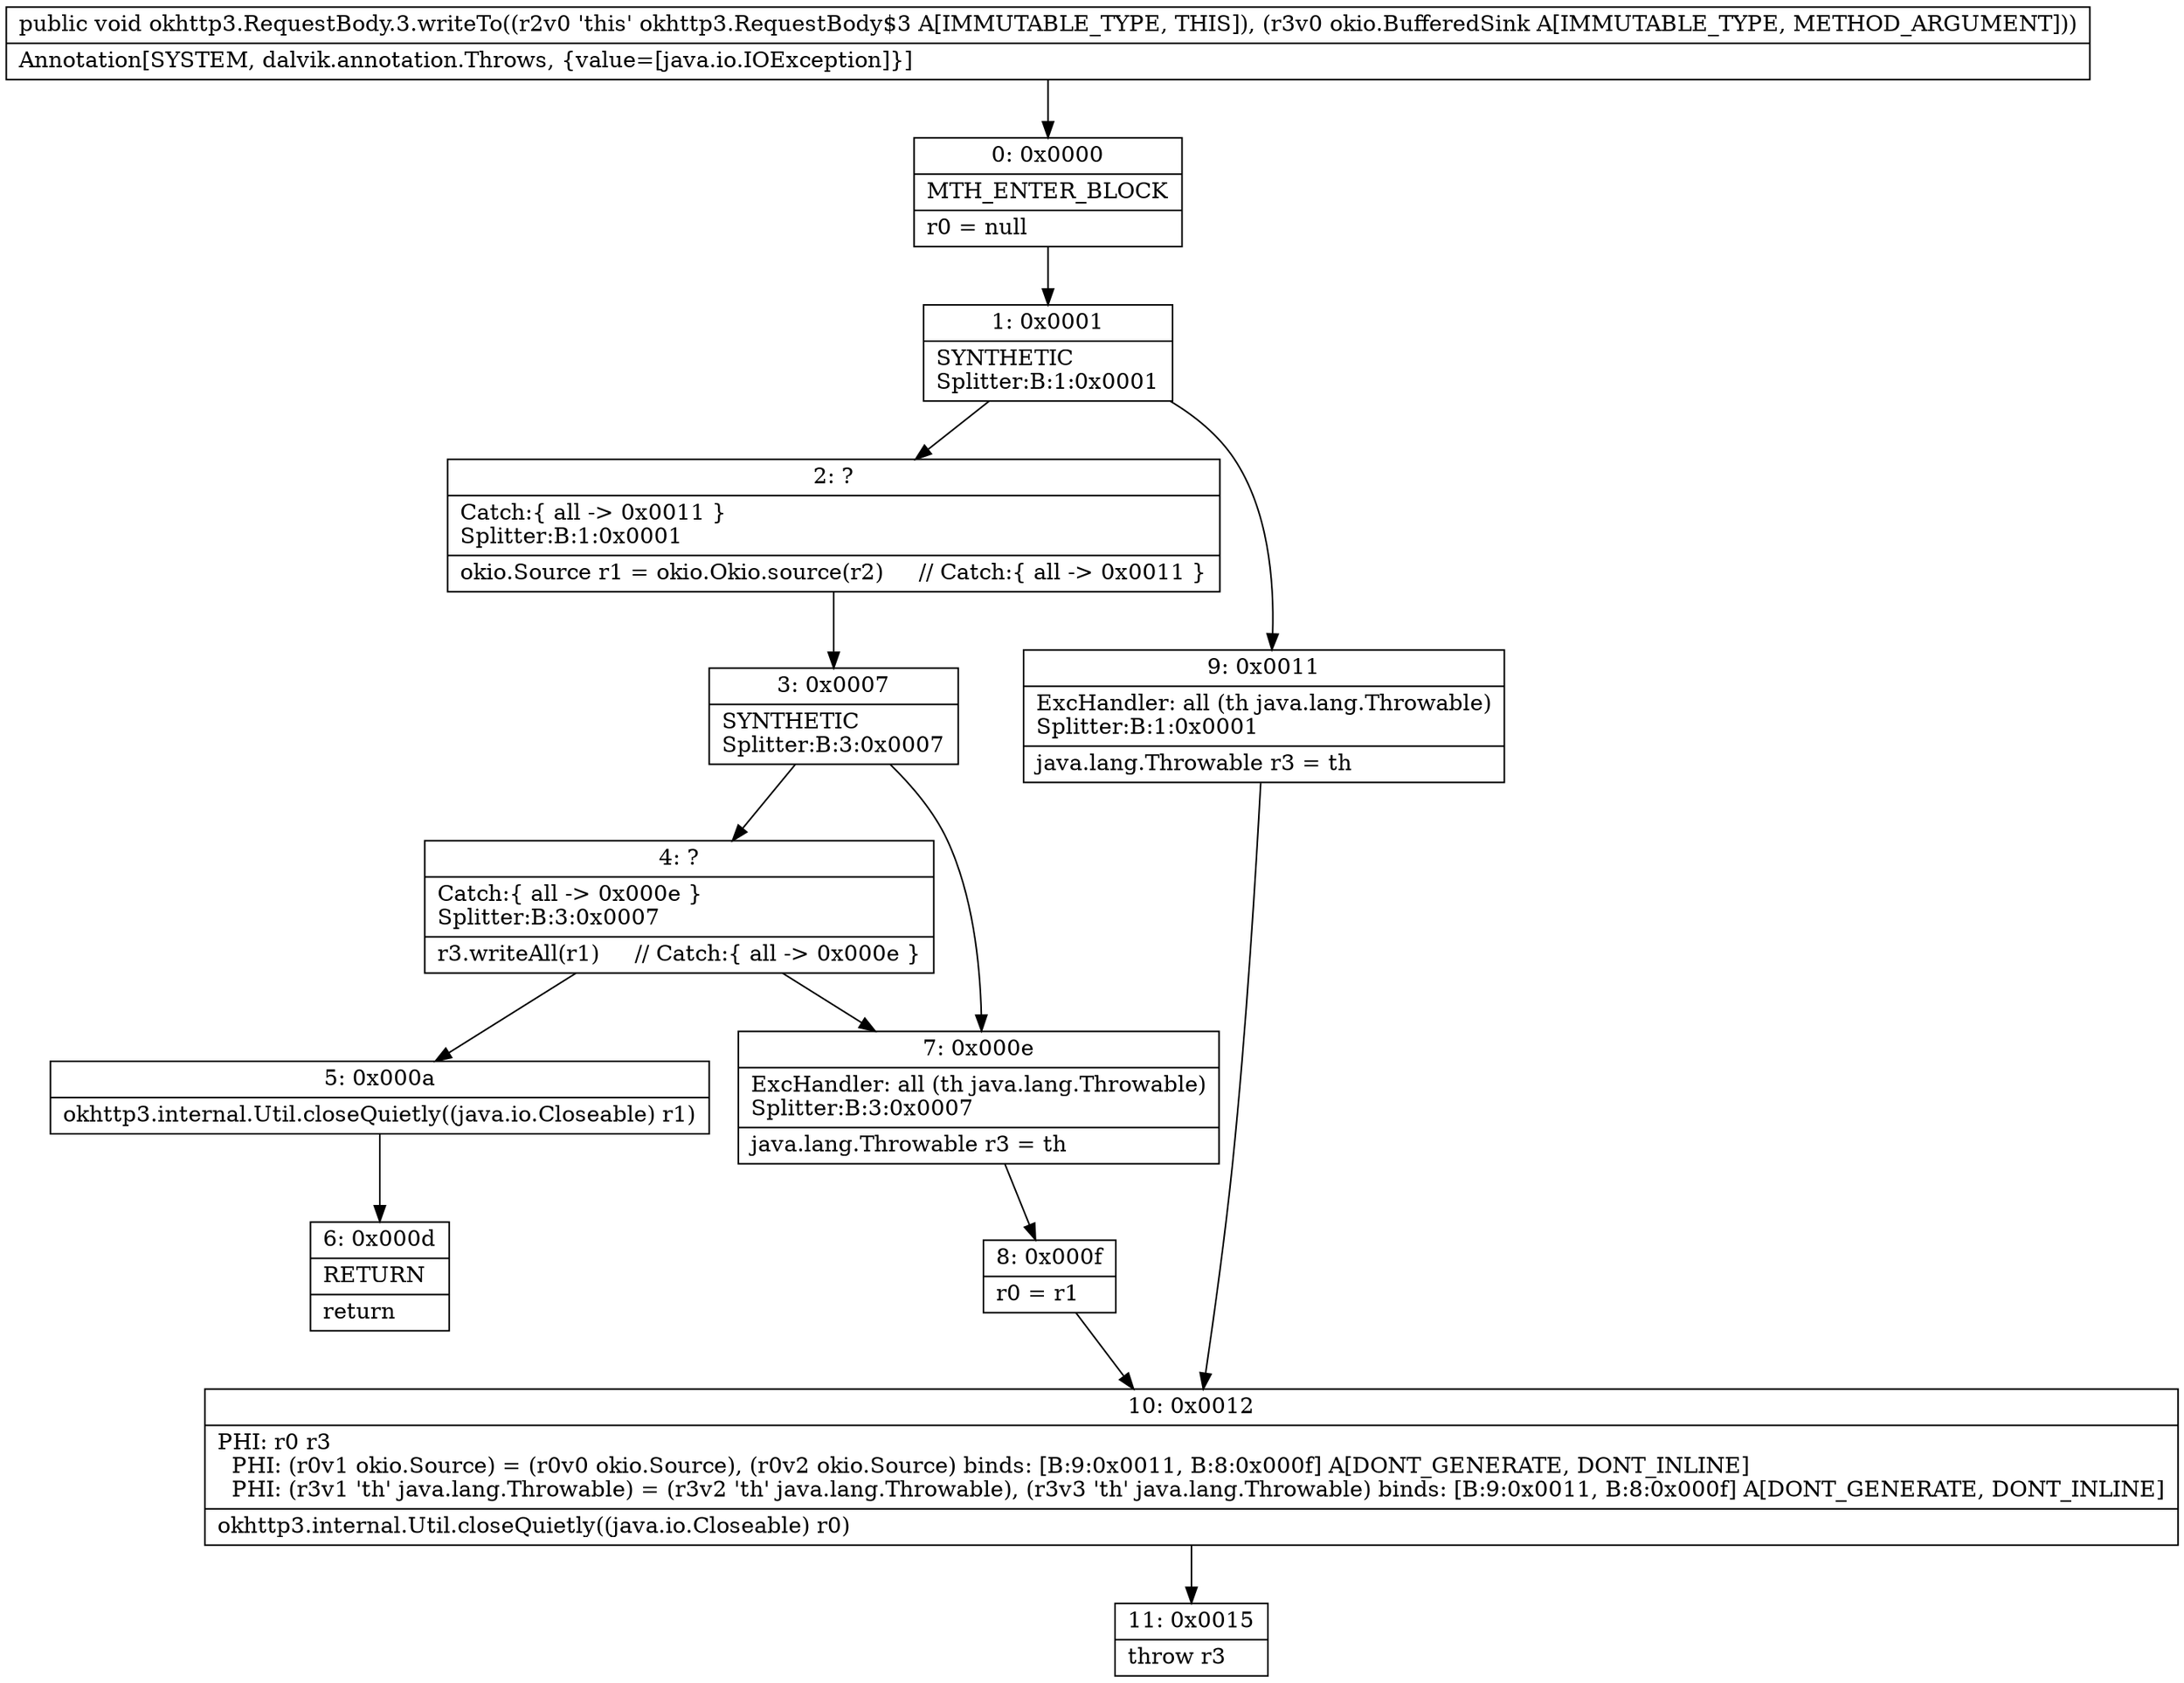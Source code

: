 digraph "CFG forokhttp3.RequestBody.3.writeTo(Lokio\/BufferedSink;)V" {
Node_0 [shape=record,label="{0\:\ 0x0000|MTH_ENTER_BLOCK\l|r0 = null\l}"];
Node_1 [shape=record,label="{1\:\ 0x0001|SYNTHETIC\lSplitter:B:1:0x0001\l}"];
Node_2 [shape=record,label="{2\:\ ?|Catch:\{ all \-\> 0x0011 \}\lSplitter:B:1:0x0001\l|okio.Source r1 = okio.Okio.source(r2)     \/\/ Catch:\{ all \-\> 0x0011 \}\l}"];
Node_3 [shape=record,label="{3\:\ 0x0007|SYNTHETIC\lSplitter:B:3:0x0007\l}"];
Node_4 [shape=record,label="{4\:\ ?|Catch:\{ all \-\> 0x000e \}\lSplitter:B:3:0x0007\l|r3.writeAll(r1)     \/\/ Catch:\{ all \-\> 0x000e \}\l}"];
Node_5 [shape=record,label="{5\:\ 0x000a|okhttp3.internal.Util.closeQuietly((java.io.Closeable) r1)\l}"];
Node_6 [shape=record,label="{6\:\ 0x000d|RETURN\l|return\l}"];
Node_7 [shape=record,label="{7\:\ 0x000e|ExcHandler: all (th java.lang.Throwable)\lSplitter:B:3:0x0007\l|java.lang.Throwable r3 = th\l}"];
Node_8 [shape=record,label="{8\:\ 0x000f|r0 = r1\l}"];
Node_9 [shape=record,label="{9\:\ 0x0011|ExcHandler: all (th java.lang.Throwable)\lSplitter:B:1:0x0001\l|java.lang.Throwable r3 = th\l}"];
Node_10 [shape=record,label="{10\:\ 0x0012|PHI: r0 r3 \l  PHI: (r0v1 okio.Source) = (r0v0 okio.Source), (r0v2 okio.Source) binds: [B:9:0x0011, B:8:0x000f] A[DONT_GENERATE, DONT_INLINE]\l  PHI: (r3v1 'th' java.lang.Throwable) = (r3v2 'th' java.lang.Throwable), (r3v3 'th' java.lang.Throwable) binds: [B:9:0x0011, B:8:0x000f] A[DONT_GENERATE, DONT_INLINE]\l|okhttp3.internal.Util.closeQuietly((java.io.Closeable) r0)\l}"];
Node_11 [shape=record,label="{11\:\ 0x0015|throw r3\l}"];
MethodNode[shape=record,label="{public void okhttp3.RequestBody.3.writeTo((r2v0 'this' okhttp3.RequestBody$3 A[IMMUTABLE_TYPE, THIS]), (r3v0 okio.BufferedSink A[IMMUTABLE_TYPE, METHOD_ARGUMENT]))  | Annotation[SYSTEM, dalvik.annotation.Throws, \{value=[java.io.IOException]\}]\l}"];
MethodNode -> Node_0;
Node_0 -> Node_1;
Node_1 -> Node_2;
Node_1 -> Node_9;
Node_2 -> Node_3;
Node_3 -> Node_4;
Node_3 -> Node_7;
Node_4 -> Node_5;
Node_4 -> Node_7;
Node_5 -> Node_6;
Node_7 -> Node_8;
Node_8 -> Node_10;
Node_9 -> Node_10;
Node_10 -> Node_11;
}

